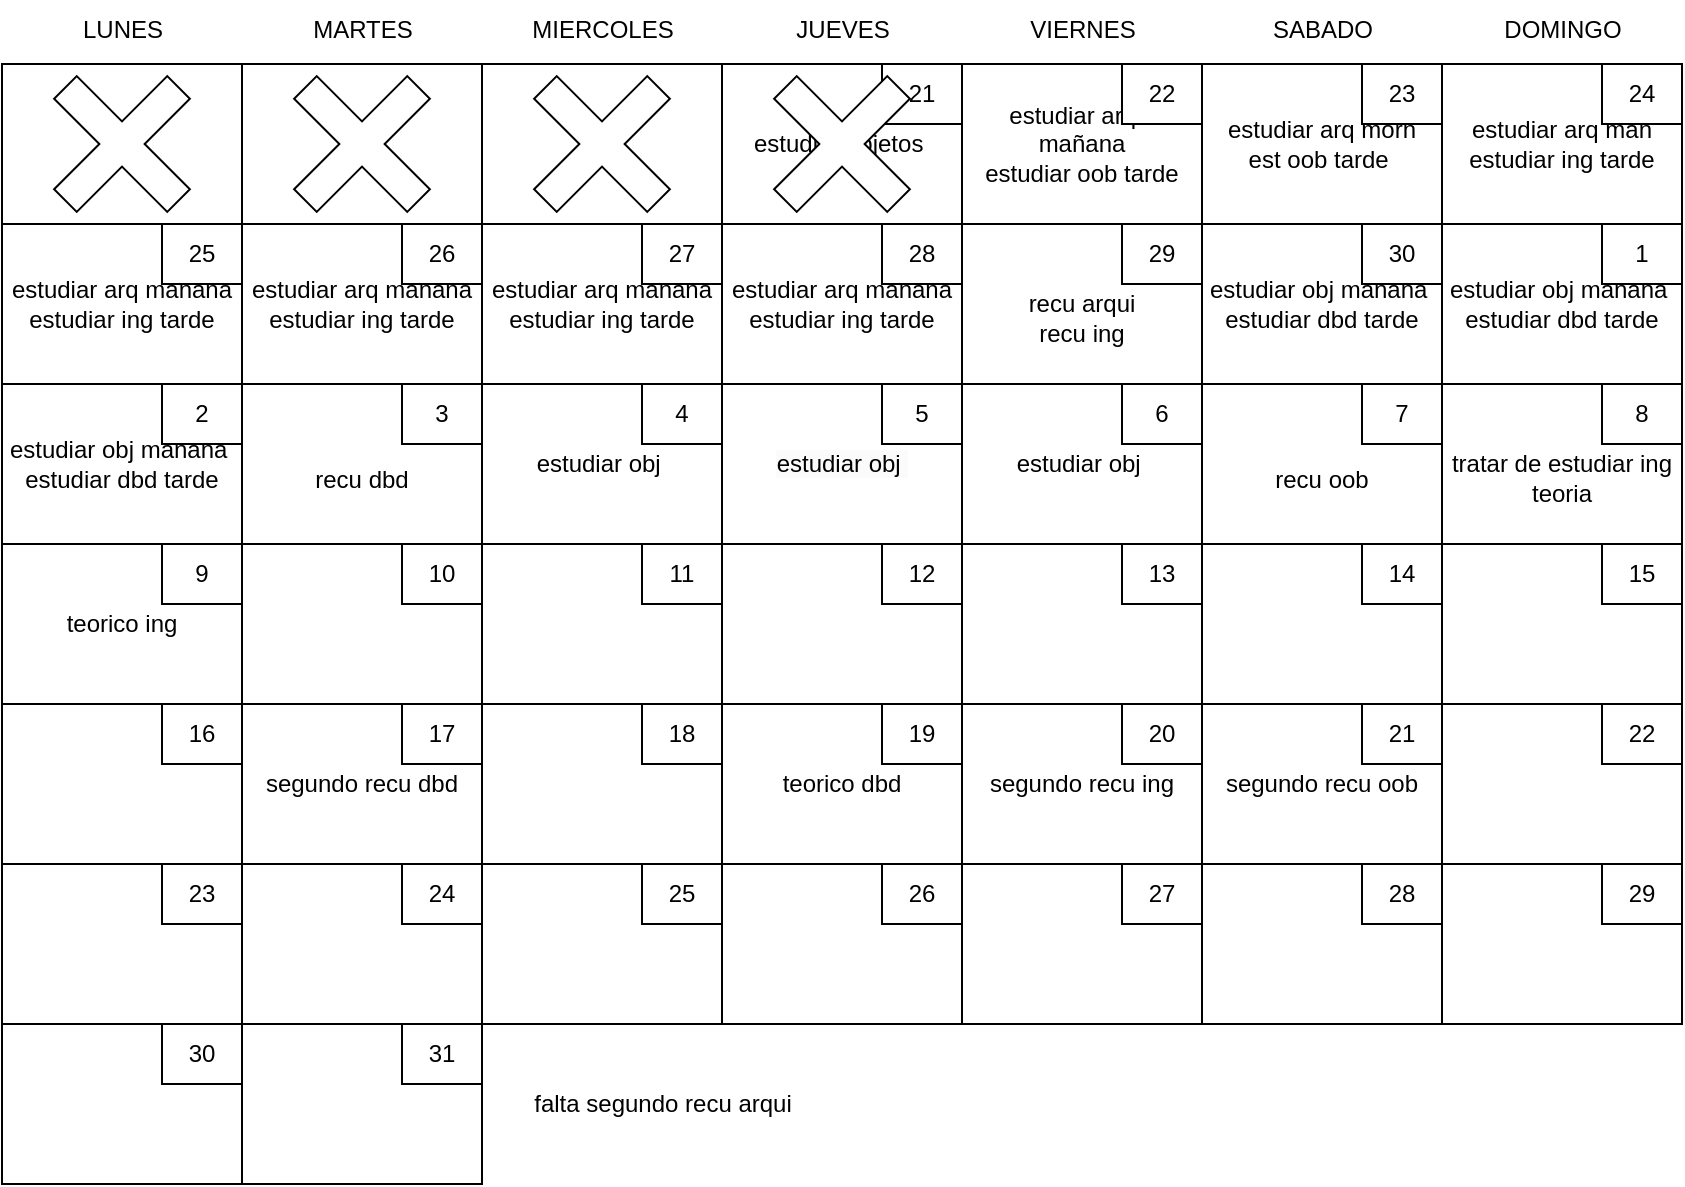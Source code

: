 <mxfile version="24.8.6">
  <diagram name="Página-1" id="HRJ0XqZTjXJSTezeQA1h">
    <mxGraphModel dx="1434" dy="744" grid="1" gridSize="10" guides="1" tooltips="1" connect="1" arrows="1" fold="1" page="1" pageScale="1" pageWidth="1169" pageHeight="827" math="0" shadow="0">
      <root>
        <mxCell id="0" />
        <mxCell id="1" parent="0" />
        <mxCell id="MOICCmQpvW0MQzjtMcg7-1" value="" style="rounded=0;whiteSpace=wrap;html=1;" parent="1" vertex="1">
          <mxGeometry x="200" y="120" width="120" height="80" as="geometry" />
        </mxCell>
        <mxCell id="MOICCmQpvW0MQzjtMcg7-2" value="" style="rounded=0;whiteSpace=wrap;html=1;" parent="1" vertex="1">
          <mxGeometry x="320" y="120" width="120" height="80" as="geometry" />
        </mxCell>
        <mxCell id="MOICCmQpvW0MQzjtMcg7-3" value="" style="rounded=0;whiteSpace=wrap;html=1;" parent="1" vertex="1">
          <mxGeometry x="440" y="120" width="120" height="80" as="geometry" />
        </mxCell>
        <mxCell id="MOICCmQpvW0MQzjtMcg7-4" value="estudiar objetos&amp;nbsp;" style="rounded=0;whiteSpace=wrap;html=1;" parent="1" vertex="1">
          <mxGeometry x="560" y="120" width="120" height="80" as="geometry" />
        </mxCell>
        <mxCell id="MOICCmQpvW0MQzjtMcg7-5" value="estudiar arqui mañana&lt;div&gt;estudiar oob tarde&lt;/div&gt;" style="rounded=0;whiteSpace=wrap;html=1;" parent="1" vertex="1">
          <mxGeometry x="680" y="120" width="120" height="80" as="geometry" />
        </mxCell>
        <mxCell id="MOICCmQpvW0MQzjtMcg7-6" value="estudiar arq morn&lt;div&gt;est oob tarde&amp;nbsp;&lt;/div&gt;" style="rounded=0;whiteSpace=wrap;html=1;" parent="1" vertex="1">
          <mxGeometry x="800" y="120" width="120" height="80" as="geometry" />
        </mxCell>
        <mxCell id="MOICCmQpvW0MQzjtMcg7-7" value="estudiar arq mañ&lt;div&gt;estudiar ing tarde&lt;/div&gt;" style="rounded=0;whiteSpace=wrap;html=1;" parent="1" vertex="1">
          <mxGeometry x="920" y="120" width="120" height="80" as="geometry" />
        </mxCell>
        <mxCell id="MOICCmQpvW0MQzjtMcg7-9" value="estudiar arq mañana&lt;div&gt;estudiar ing tarde&lt;/div&gt;" style="rounded=0;whiteSpace=wrap;html=1;" parent="1" vertex="1">
          <mxGeometry x="200" y="200" width="120" height="80" as="geometry" />
        </mxCell>
        <mxCell id="MOICCmQpvW0MQzjtMcg7-10" value="estudiar arq mañana&lt;div&gt;estudiar ing tarde&lt;/div&gt;" style="rounded=0;whiteSpace=wrap;html=1;" parent="1" vertex="1">
          <mxGeometry x="320" y="200" width="120" height="80" as="geometry" />
        </mxCell>
        <mxCell id="MOICCmQpvW0MQzjtMcg7-11" value="estudiar arq mañana&lt;div&gt;estudiar ing tarde&lt;/div&gt;" style="rounded=0;whiteSpace=wrap;html=1;" parent="1" vertex="1">
          <mxGeometry x="440" y="200" width="120" height="80" as="geometry" />
        </mxCell>
        <mxCell id="MOICCmQpvW0MQzjtMcg7-12" value="estudiar arq mañana&lt;div&gt;estudiar ing tarde&lt;/div&gt;" style="rounded=0;whiteSpace=wrap;html=1;" parent="1" vertex="1">
          <mxGeometry x="560" y="200" width="120" height="80" as="geometry" />
        </mxCell>
        <mxCell id="MOICCmQpvW0MQzjtMcg7-13" value="&lt;div&gt;&lt;br&gt;&lt;/div&gt;recu arqui&lt;div&gt;recu ing&lt;/div&gt;" style="rounded=0;whiteSpace=wrap;html=1;" parent="1" vertex="1">
          <mxGeometry x="680" y="200" width="120" height="80" as="geometry" />
        </mxCell>
        <mxCell id="MOICCmQpvW0MQzjtMcg7-14" value="estudiar obj mañana&amp;nbsp;&lt;div&gt;estudiar dbd tarde&lt;/div&gt;" style="rounded=0;whiteSpace=wrap;html=1;" parent="1" vertex="1">
          <mxGeometry x="800" y="200" width="120" height="80" as="geometry" />
        </mxCell>
        <mxCell id="MOICCmQpvW0MQzjtMcg7-15" value="estudiar obj mañana&amp;nbsp;&lt;div&gt;estudiar dbd tarde&lt;/div&gt;" style="rounded=0;whiteSpace=wrap;html=1;" parent="1" vertex="1">
          <mxGeometry x="920" y="200" width="120" height="80" as="geometry" />
        </mxCell>
        <mxCell id="MOICCmQpvW0MQzjtMcg7-16" value="estudiar obj mañana&amp;nbsp;&lt;div&gt;estudiar dbd tarde&lt;/div&gt;" style="rounded=0;whiteSpace=wrap;html=1;" parent="1" vertex="1">
          <mxGeometry x="200" y="280" width="120" height="80" as="geometry" />
        </mxCell>
        <mxCell id="MOICCmQpvW0MQzjtMcg7-17" value="&lt;div&gt;&lt;br&gt;&lt;/div&gt;&lt;div&gt;recu dbd&lt;/div&gt;" style="rounded=0;whiteSpace=wrap;html=1;" parent="1" vertex="1">
          <mxGeometry x="320" y="280" width="120" height="80" as="geometry" />
        </mxCell>
        <mxCell id="MOICCmQpvW0MQzjtMcg7-18" value="estudiar obj&amp;nbsp;" style="rounded=0;whiteSpace=wrap;html=1;" parent="1" vertex="1">
          <mxGeometry x="440" y="280" width="120" height="80" as="geometry" />
        </mxCell>
        <mxCell id="MOICCmQpvW0MQzjtMcg7-19" value="&lt;span style=&quot;color: rgb(0, 0, 0); font-family: Helvetica; font-size: 12px; font-style: normal; font-variant-ligatures: normal; font-variant-caps: normal; font-weight: 400; letter-spacing: normal; orphans: 2; text-align: center; text-indent: 0px; text-transform: none; widows: 2; word-spacing: 0px; -webkit-text-stroke-width: 0px; white-space: normal; background-color: rgb(251, 251, 251); text-decoration-thickness: initial; text-decoration-style: initial; text-decoration-color: initial; display: inline !important; float: none;&quot;&gt;estudiar obj&amp;nbsp;&lt;/span&gt;" style="rounded=0;whiteSpace=wrap;html=1;" parent="1" vertex="1">
          <mxGeometry x="560" y="280" width="120" height="80" as="geometry" />
        </mxCell>
        <mxCell id="MOICCmQpvW0MQzjtMcg7-20" value="estudiar obj&amp;nbsp;" style="rounded=0;whiteSpace=wrap;html=1;" parent="1" vertex="1">
          <mxGeometry x="680" y="280" width="120" height="80" as="geometry" />
        </mxCell>
        <mxCell id="MOICCmQpvW0MQzjtMcg7-21" value="&lt;div&gt;&lt;br&gt;&lt;/div&gt;&lt;div&gt;recu oob&lt;/div&gt;" style="rounded=0;whiteSpace=wrap;html=1;" parent="1" vertex="1">
          <mxGeometry x="800" y="280" width="120" height="80" as="geometry" />
        </mxCell>
        <mxCell id="MOICCmQpvW0MQzjtMcg7-22" value="&lt;div&gt;&lt;br&gt;&lt;/div&gt;tratar de estudiar ing teoria" style="rounded=0;whiteSpace=wrap;html=1;" parent="1" vertex="1">
          <mxGeometry x="920" y="280" width="120" height="80" as="geometry" />
        </mxCell>
        <mxCell id="MOICCmQpvW0MQzjtMcg7-23" value="teorico ing" style="rounded=0;whiteSpace=wrap;html=1;" parent="1" vertex="1">
          <mxGeometry x="200" y="360" width="120" height="80" as="geometry" />
        </mxCell>
        <mxCell id="MOICCmQpvW0MQzjtMcg7-24" value="" style="rounded=0;whiteSpace=wrap;html=1;" parent="1" vertex="1">
          <mxGeometry x="320" y="360" width="120" height="80" as="geometry" />
        </mxCell>
        <mxCell id="MOICCmQpvW0MQzjtMcg7-25" value="" style="rounded=0;whiteSpace=wrap;html=1;" parent="1" vertex="1">
          <mxGeometry x="440" y="360" width="120" height="80" as="geometry" />
        </mxCell>
        <mxCell id="MOICCmQpvW0MQzjtMcg7-26" value="" style="rounded=0;whiteSpace=wrap;html=1;" parent="1" vertex="1">
          <mxGeometry x="560" y="360" width="120" height="80" as="geometry" />
        </mxCell>
        <mxCell id="MOICCmQpvW0MQzjtMcg7-27" value="" style="rounded=0;whiteSpace=wrap;html=1;" parent="1" vertex="1">
          <mxGeometry x="680" y="360" width="120" height="80" as="geometry" />
        </mxCell>
        <mxCell id="MOICCmQpvW0MQzjtMcg7-28" value="" style="rounded=0;whiteSpace=wrap;html=1;" parent="1" vertex="1">
          <mxGeometry x="800" y="360" width="120" height="80" as="geometry" />
        </mxCell>
        <mxCell id="MOICCmQpvW0MQzjtMcg7-29" value="" style="rounded=0;whiteSpace=wrap;html=1;" parent="1" vertex="1">
          <mxGeometry x="920" y="360" width="120" height="80" as="geometry" />
        </mxCell>
        <mxCell id="MOICCmQpvW0MQzjtMcg7-30" value="" style="rounded=0;whiteSpace=wrap;html=1;" parent="1" vertex="1">
          <mxGeometry x="200" y="440" width="120" height="80" as="geometry" />
        </mxCell>
        <mxCell id="MOICCmQpvW0MQzjtMcg7-31" value="segundo recu dbd" style="rounded=0;whiteSpace=wrap;html=1;" parent="1" vertex="1">
          <mxGeometry x="320" y="440" width="120" height="80" as="geometry" />
        </mxCell>
        <mxCell id="MOICCmQpvW0MQzjtMcg7-32" value="" style="rounded=0;whiteSpace=wrap;html=1;" parent="1" vertex="1">
          <mxGeometry x="440" y="440" width="120" height="80" as="geometry" />
        </mxCell>
        <mxCell id="MOICCmQpvW0MQzjtMcg7-33" value="teorico dbd" style="rounded=0;whiteSpace=wrap;html=1;" parent="1" vertex="1">
          <mxGeometry x="560" y="440" width="120" height="80" as="geometry" />
        </mxCell>
        <mxCell id="MOICCmQpvW0MQzjtMcg7-34" value="segundo recu ing" style="rounded=0;whiteSpace=wrap;html=1;" parent="1" vertex="1">
          <mxGeometry x="680" y="440" width="120" height="80" as="geometry" />
        </mxCell>
        <mxCell id="MOICCmQpvW0MQzjtMcg7-35" value="segundo recu oob" style="rounded=0;whiteSpace=wrap;html=1;" parent="1" vertex="1">
          <mxGeometry x="800" y="440" width="120" height="80" as="geometry" />
        </mxCell>
        <mxCell id="MOICCmQpvW0MQzjtMcg7-36" value="" style="rounded=0;whiteSpace=wrap;html=1;" parent="1" vertex="1">
          <mxGeometry x="920" y="440" width="120" height="80" as="geometry" />
        </mxCell>
        <mxCell id="MOICCmQpvW0MQzjtMcg7-37" value="" style="rounded=0;whiteSpace=wrap;html=1;" parent="1" vertex="1">
          <mxGeometry x="200" y="520" width="120" height="80" as="geometry" />
        </mxCell>
        <mxCell id="MOICCmQpvW0MQzjtMcg7-38" value="" style="rounded=0;whiteSpace=wrap;html=1;" parent="1" vertex="1">
          <mxGeometry x="320" y="520" width="120" height="80" as="geometry" />
        </mxCell>
        <mxCell id="MOICCmQpvW0MQzjtMcg7-39" value="" style="rounded=0;whiteSpace=wrap;html=1;" parent="1" vertex="1">
          <mxGeometry x="440" y="520" width="120" height="80" as="geometry" />
        </mxCell>
        <mxCell id="MOICCmQpvW0MQzjtMcg7-40" value="" style="rounded=0;whiteSpace=wrap;html=1;" parent="1" vertex="1">
          <mxGeometry x="560" y="520" width="120" height="80" as="geometry" />
        </mxCell>
        <mxCell id="MOICCmQpvW0MQzjtMcg7-41" value="" style="rounded=0;whiteSpace=wrap;html=1;" parent="1" vertex="1">
          <mxGeometry x="680" y="520" width="120" height="80" as="geometry" />
        </mxCell>
        <mxCell id="MOICCmQpvW0MQzjtMcg7-42" value="" style="rounded=0;whiteSpace=wrap;html=1;" parent="1" vertex="1">
          <mxGeometry x="800" y="520" width="120" height="80" as="geometry" />
        </mxCell>
        <mxCell id="MOICCmQpvW0MQzjtMcg7-43" value="" style="rounded=0;whiteSpace=wrap;html=1;" parent="1" vertex="1">
          <mxGeometry x="920" y="520" width="120" height="80" as="geometry" />
        </mxCell>
        <mxCell id="MOICCmQpvW0MQzjtMcg7-44" value="" style="rounded=0;whiteSpace=wrap;html=1;" parent="1" vertex="1">
          <mxGeometry x="200" y="600" width="120" height="80" as="geometry" />
        </mxCell>
        <mxCell id="MOICCmQpvW0MQzjtMcg7-45" value="" style="rounded=0;whiteSpace=wrap;html=1;" parent="1" vertex="1">
          <mxGeometry x="320" y="600" width="120" height="80" as="geometry" />
        </mxCell>
        <mxCell id="MOICCmQpvW0MQzjtMcg7-59" value="21" style="rounded=0;whiteSpace=wrap;html=1;" parent="1" vertex="1">
          <mxGeometry x="640" y="120" width="40" height="30" as="geometry" />
        </mxCell>
        <mxCell id="MOICCmQpvW0MQzjtMcg7-60" value="22" style="rounded=0;whiteSpace=wrap;html=1;" parent="1" vertex="1">
          <mxGeometry x="760" y="120" width="40" height="30" as="geometry" />
        </mxCell>
        <mxCell id="MOICCmQpvW0MQzjtMcg7-61" value="23" style="rounded=0;whiteSpace=wrap;html=1;" parent="1" vertex="1">
          <mxGeometry x="880" y="120" width="40" height="30" as="geometry" />
        </mxCell>
        <mxCell id="MOICCmQpvW0MQzjtMcg7-62" value="24" style="rounded=0;whiteSpace=wrap;html=1;" parent="1" vertex="1">
          <mxGeometry x="1000" y="120" width="40" height="30" as="geometry" />
        </mxCell>
        <mxCell id="MOICCmQpvW0MQzjtMcg7-66" value="28" style="rounded=0;whiteSpace=wrap;html=1;" parent="1" vertex="1">
          <mxGeometry x="640" y="200" width="40" height="30" as="geometry" />
        </mxCell>
        <mxCell id="MOICCmQpvW0MQzjtMcg7-67" value="29" style="rounded=0;whiteSpace=wrap;html=1;" parent="1" vertex="1">
          <mxGeometry x="760" y="200" width="40" height="30" as="geometry" />
        </mxCell>
        <mxCell id="MOICCmQpvW0MQzjtMcg7-68" value="30" style="rounded=0;whiteSpace=wrap;html=1;" parent="1" vertex="1">
          <mxGeometry x="880" y="200" width="40" height="30" as="geometry" />
        </mxCell>
        <mxCell id="MOICCmQpvW0MQzjtMcg7-69" value="1" style="rounded=0;whiteSpace=wrap;html=1;" parent="1" vertex="1">
          <mxGeometry x="1000" y="200" width="40" height="30" as="geometry" />
        </mxCell>
        <mxCell id="MOICCmQpvW0MQzjtMcg7-70" value="27" style="rounded=0;whiteSpace=wrap;html=1;" parent="1" vertex="1">
          <mxGeometry x="520" y="200" width="40" height="30" as="geometry" />
        </mxCell>
        <mxCell id="MOICCmQpvW0MQzjtMcg7-71" value="26" style="rounded=0;whiteSpace=wrap;html=1;" parent="1" vertex="1">
          <mxGeometry x="400" y="200" width="40" height="30" as="geometry" />
        </mxCell>
        <mxCell id="MOICCmQpvW0MQzjtMcg7-72" value="25" style="rounded=0;whiteSpace=wrap;html=1;" parent="1" vertex="1">
          <mxGeometry x="280" y="200" width="40" height="30" as="geometry" />
        </mxCell>
        <mxCell id="MOICCmQpvW0MQzjtMcg7-73" value="5" style="rounded=0;whiteSpace=wrap;html=1;" parent="1" vertex="1">
          <mxGeometry x="640" y="280" width="40" height="30" as="geometry" />
        </mxCell>
        <mxCell id="MOICCmQpvW0MQzjtMcg7-74" value="6" style="rounded=0;whiteSpace=wrap;html=1;" parent="1" vertex="1">
          <mxGeometry x="760" y="280" width="40" height="30" as="geometry" />
        </mxCell>
        <mxCell id="MOICCmQpvW0MQzjtMcg7-75" value="7" style="rounded=0;whiteSpace=wrap;html=1;" parent="1" vertex="1">
          <mxGeometry x="880" y="280" width="40" height="30" as="geometry" />
        </mxCell>
        <mxCell id="MOICCmQpvW0MQzjtMcg7-76" value="8" style="rounded=0;whiteSpace=wrap;html=1;" parent="1" vertex="1">
          <mxGeometry x="1000" y="280" width="40" height="30" as="geometry" />
        </mxCell>
        <mxCell id="MOICCmQpvW0MQzjtMcg7-77" value="4" style="rounded=0;whiteSpace=wrap;html=1;" parent="1" vertex="1">
          <mxGeometry x="520" y="280" width="40" height="30" as="geometry" />
        </mxCell>
        <mxCell id="MOICCmQpvW0MQzjtMcg7-78" value="3" style="rounded=0;whiteSpace=wrap;html=1;" parent="1" vertex="1">
          <mxGeometry x="400" y="280" width="40" height="30" as="geometry" />
        </mxCell>
        <mxCell id="MOICCmQpvW0MQzjtMcg7-79" value="2" style="rounded=0;whiteSpace=wrap;html=1;" parent="1" vertex="1">
          <mxGeometry x="280" y="280" width="40" height="30" as="geometry" />
        </mxCell>
        <mxCell id="MOICCmQpvW0MQzjtMcg7-80" value="12" style="rounded=0;whiteSpace=wrap;html=1;" parent="1" vertex="1">
          <mxGeometry x="640" y="360" width="40" height="30" as="geometry" />
        </mxCell>
        <mxCell id="MOICCmQpvW0MQzjtMcg7-81" value="13" style="rounded=0;whiteSpace=wrap;html=1;" parent="1" vertex="1">
          <mxGeometry x="760" y="360" width="40" height="30" as="geometry" />
        </mxCell>
        <mxCell id="MOICCmQpvW0MQzjtMcg7-82" value="14" style="rounded=0;whiteSpace=wrap;html=1;" parent="1" vertex="1">
          <mxGeometry x="880" y="360" width="40" height="30" as="geometry" />
        </mxCell>
        <mxCell id="MOICCmQpvW0MQzjtMcg7-83" value="15" style="rounded=0;whiteSpace=wrap;html=1;" parent="1" vertex="1">
          <mxGeometry x="1000" y="360" width="40" height="30" as="geometry" />
        </mxCell>
        <mxCell id="MOICCmQpvW0MQzjtMcg7-84" value="11" style="rounded=0;whiteSpace=wrap;html=1;" parent="1" vertex="1">
          <mxGeometry x="520" y="360" width="40" height="30" as="geometry" />
        </mxCell>
        <mxCell id="MOICCmQpvW0MQzjtMcg7-85" value="10" style="rounded=0;whiteSpace=wrap;html=1;" parent="1" vertex="1">
          <mxGeometry x="400" y="360" width="40" height="30" as="geometry" />
        </mxCell>
        <mxCell id="MOICCmQpvW0MQzjtMcg7-86" value="9" style="rounded=0;whiteSpace=wrap;html=1;" parent="1" vertex="1">
          <mxGeometry x="280" y="360" width="40" height="30" as="geometry" />
        </mxCell>
        <mxCell id="MOICCmQpvW0MQzjtMcg7-87" value="19" style="rounded=0;whiteSpace=wrap;html=1;" parent="1" vertex="1">
          <mxGeometry x="640" y="440" width="40" height="30" as="geometry" />
        </mxCell>
        <mxCell id="MOICCmQpvW0MQzjtMcg7-88" value="20" style="rounded=0;whiteSpace=wrap;html=1;" parent="1" vertex="1">
          <mxGeometry x="760" y="440" width="40" height="30" as="geometry" />
        </mxCell>
        <mxCell id="MOICCmQpvW0MQzjtMcg7-89" value="21" style="rounded=0;whiteSpace=wrap;html=1;" parent="1" vertex="1">
          <mxGeometry x="880" y="440" width="40" height="30" as="geometry" />
        </mxCell>
        <mxCell id="MOICCmQpvW0MQzjtMcg7-90" value="22" style="rounded=0;whiteSpace=wrap;html=1;" parent="1" vertex="1">
          <mxGeometry x="1000" y="440" width="40" height="30" as="geometry" />
        </mxCell>
        <mxCell id="MOICCmQpvW0MQzjtMcg7-91" value="18" style="rounded=0;whiteSpace=wrap;html=1;" parent="1" vertex="1">
          <mxGeometry x="520" y="440" width="40" height="30" as="geometry" />
        </mxCell>
        <mxCell id="MOICCmQpvW0MQzjtMcg7-92" value="17" style="rounded=0;whiteSpace=wrap;html=1;" parent="1" vertex="1">
          <mxGeometry x="400" y="440" width="40" height="30" as="geometry" />
        </mxCell>
        <mxCell id="MOICCmQpvW0MQzjtMcg7-93" value="16" style="rounded=0;whiteSpace=wrap;html=1;" parent="1" vertex="1">
          <mxGeometry x="280" y="440" width="40" height="30" as="geometry" />
        </mxCell>
        <mxCell id="MOICCmQpvW0MQzjtMcg7-94" value="26" style="rounded=0;whiteSpace=wrap;html=1;" parent="1" vertex="1">
          <mxGeometry x="640" y="520" width="40" height="30" as="geometry" />
        </mxCell>
        <mxCell id="MOICCmQpvW0MQzjtMcg7-95" value="27" style="rounded=0;whiteSpace=wrap;html=1;" parent="1" vertex="1">
          <mxGeometry x="760" y="520" width="40" height="30" as="geometry" />
        </mxCell>
        <mxCell id="MOICCmQpvW0MQzjtMcg7-96" value="28" style="rounded=0;whiteSpace=wrap;html=1;" parent="1" vertex="1">
          <mxGeometry x="880" y="520" width="40" height="30" as="geometry" />
        </mxCell>
        <mxCell id="MOICCmQpvW0MQzjtMcg7-97" value="29" style="rounded=0;whiteSpace=wrap;html=1;" parent="1" vertex="1">
          <mxGeometry x="1000" y="520" width="40" height="30" as="geometry" />
        </mxCell>
        <mxCell id="MOICCmQpvW0MQzjtMcg7-98" value="25" style="rounded=0;whiteSpace=wrap;html=1;" parent="1" vertex="1">
          <mxGeometry x="520" y="520" width="40" height="30" as="geometry" />
        </mxCell>
        <mxCell id="MOICCmQpvW0MQzjtMcg7-99" value="24" style="rounded=0;whiteSpace=wrap;html=1;" parent="1" vertex="1">
          <mxGeometry x="400" y="520" width="40" height="30" as="geometry" />
        </mxCell>
        <mxCell id="MOICCmQpvW0MQzjtMcg7-100" value="23" style="rounded=0;whiteSpace=wrap;html=1;" parent="1" vertex="1">
          <mxGeometry x="280" y="520" width="40" height="30" as="geometry" />
        </mxCell>
        <mxCell id="MOICCmQpvW0MQzjtMcg7-106" value="31" style="rounded=0;whiteSpace=wrap;html=1;" parent="1" vertex="1">
          <mxGeometry x="400" y="600" width="40" height="30" as="geometry" />
        </mxCell>
        <mxCell id="MOICCmQpvW0MQzjtMcg7-107" value="30" style="rounded=0;whiteSpace=wrap;html=1;" parent="1" vertex="1">
          <mxGeometry x="280" y="600" width="40" height="30" as="geometry" />
        </mxCell>
        <mxCell id="MOICCmQpvW0MQzjtMcg7-108" value="" style="shape=cross;whiteSpace=wrap;html=1;rotation=-45;" parent="1" vertex="1">
          <mxGeometry x="220" y="120" width="80" height="80" as="geometry" />
        </mxCell>
        <mxCell id="MOICCmQpvW0MQzjtMcg7-109" value="" style="shape=cross;whiteSpace=wrap;html=1;rotation=-45;" parent="1" vertex="1">
          <mxGeometry x="340" y="120" width="80" height="80" as="geometry" />
        </mxCell>
        <mxCell id="MOICCmQpvW0MQzjtMcg7-110" value="" style="shape=cross;whiteSpace=wrap;html=1;rotation=-45;" parent="1" vertex="1">
          <mxGeometry x="460" y="120" width="80" height="80" as="geometry" />
        </mxCell>
        <mxCell id="MOICCmQpvW0MQzjtMcg7-111" value="LUNES" style="text;html=1;align=center;verticalAlign=middle;resizable=0;points=[];autosize=1;strokeColor=none;fillColor=none;" parent="1" vertex="1">
          <mxGeometry x="230" y="88" width="60" height="30" as="geometry" />
        </mxCell>
        <mxCell id="MOICCmQpvW0MQzjtMcg7-112" value="MARTES" style="text;html=1;align=center;verticalAlign=middle;resizable=0;points=[];autosize=1;strokeColor=none;fillColor=none;" parent="1" vertex="1">
          <mxGeometry x="345" y="88" width="70" height="30" as="geometry" />
        </mxCell>
        <mxCell id="MOICCmQpvW0MQzjtMcg7-113" value="MIERCOLES" style="text;html=1;align=center;verticalAlign=middle;resizable=0;points=[];autosize=1;strokeColor=none;fillColor=none;" parent="1" vertex="1">
          <mxGeometry x="455" y="88" width="90" height="30" as="geometry" />
        </mxCell>
        <mxCell id="MOICCmQpvW0MQzjtMcg7-114" value="JUEVES" style="text;html=1;align=center;verticalAlign=middle;resizable=0;points=[];autosize=1;strokeColor=none;fillColor=none;" parent="1" vertex="1">
          <mxGeometry x="585" y="88" width="70" height="30" as="geometry" />
        </mxCell>
        <mxCell id="MOICCmQpvW0MQzjtMcg7-115" value="VIERNES" style="text;html=1;align=center;verticalAlign=middle;resizable=0;points=[];autosize=1;strokeColor=none;fillColor=none;" parent="1" vertex="1">
          <mxGeometry x="700" y="88" width="80" height="30" as="geometry" />
        </mxCell>
        <mxCell id="MOICCmQpvW0MQzjtMcg7-116" value="SABADO" style="text;html=1;align=center;verticalAlign=middle;resizable=0;points=[];autosize=1;strokeColor=none;fillColor=none;" parent="1" vertex="1">
          <mxGeometry x="825" y="88" width="70" height="30" as="geometry" />
        </mxCell>
        <mxCell id="MOICCmQpvW0MQzjtMcg7-117" value="DOMINGO" style="text;html=1;align=center;verticalAlign=middle;resizable=0;points=[];autosize=1;strokeColor=none;fillColor=none;" parent="1" vertex="1">
          <mxGeometry x="940" y="88" width="80" height="30" as="geometry" />
        </mxCell>
        <mxCell id="MOICCmQpvW0MQzjtMcg7-118" value="falta segundo recu arqui" style="text;html=1;align=center;verticalAlign=middle;resizable=0;points=[];autosize=1;strokeColor=none;fillColor=none;" parent="1" vertex="1">
          <mxGeometry x="455" y="625" width="150" height="30" as="geometry" />
        </mxCell>
        <mxCell id="krvf_nd1j1hKyV4epQjW-1" value="" style="shape=cross;whiteSpace=wrap;html=1;rotation=-45;" vertex="1" parent="1">
          <mxGeometry x="580" y="120" width="80" height="80" as="geometry" />
        </mxCell>
      </root>
    </mxGraphModel>
  </diagram>
</mxfile>
